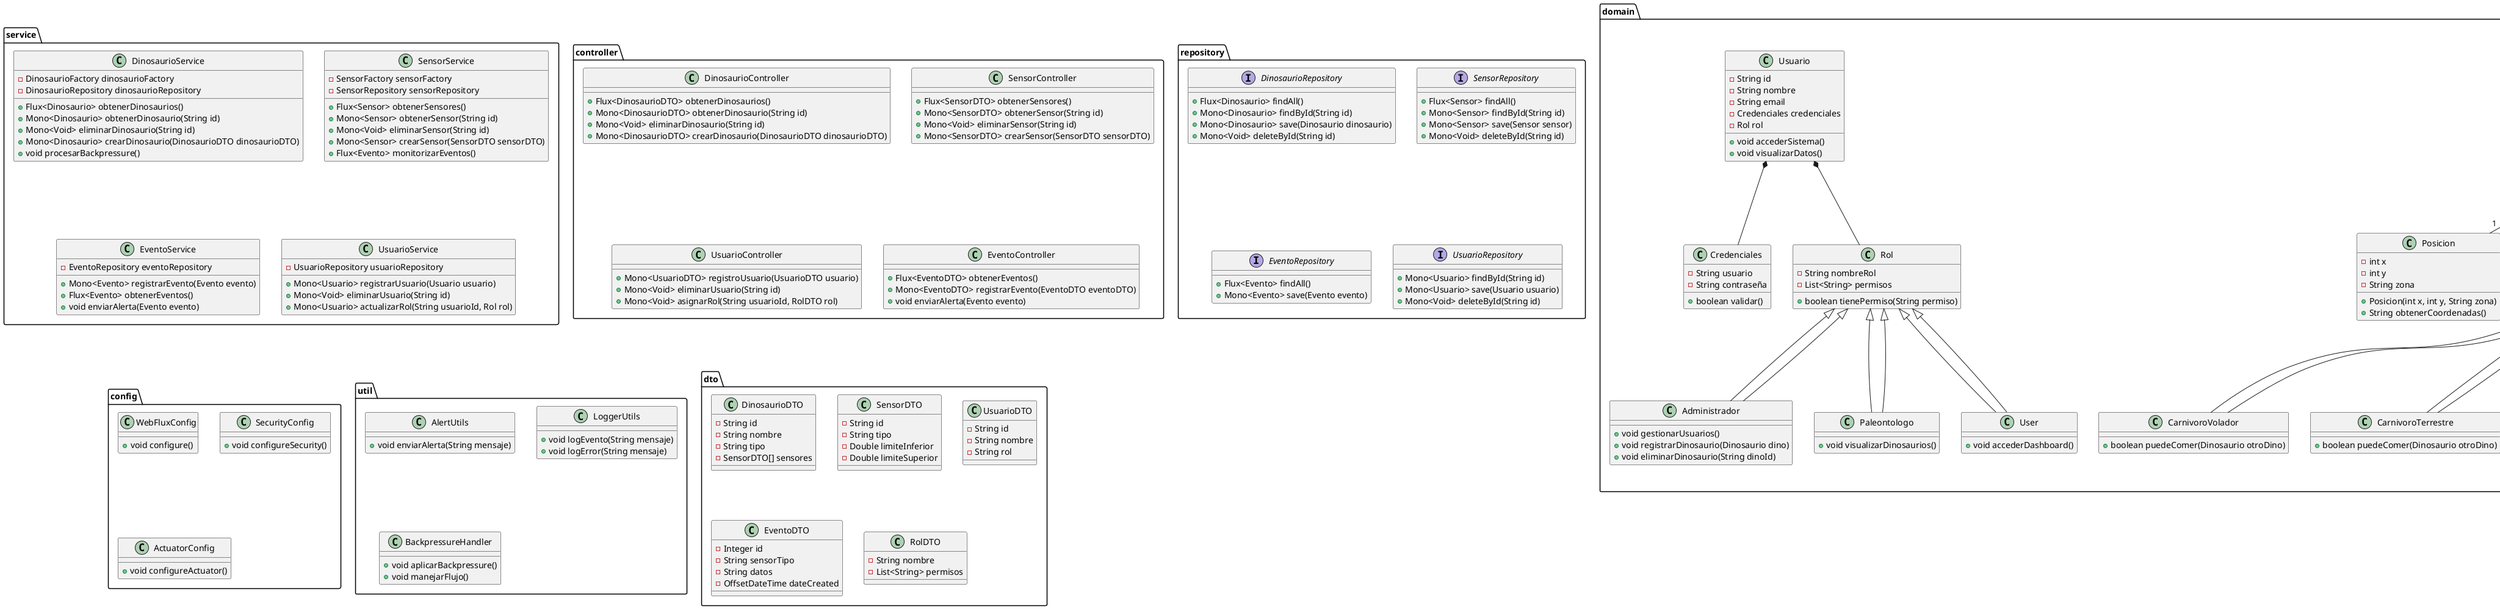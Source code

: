 @startuml
' === PAQUETE DOMAIN ===
package domain {
    abstract class Dinosaurio {
            - String id
            - String nombre
            - int edad
            - String habitat
            - Sensor[] sensores
            - Posicion posicion
            + void comer()
            + void mover(Posicion nuevaPosicion)
            + void monitorearSensores()
            + void enviarAlertaSiSensorFueraDeRango()
            + boolean estaEnfermo()
       }

    class Posicion {
               - int x
               - int y
               - String zona
               + Posicion(int x, int y, String zona)
               + String obtenerCoordenadas()
    }

    abstract class Carnivoro extends Dinosaurio {
        + void cazar()
        + boolean puedeComer(Dinosaurio otroDino)
    }

    abstract class Herbivoro extends Dinosaurio {
        + void pastar()
        + void comerPlantas()
    }

    abstract class Omnivoro extends Dinosaurio {
        + void buscarComida()
        + void comerPlantas()
        + void cazar()
    }

    class CarnivoroVolador extends Carnivoro {
        + boolean puedeComer(Dinosaurio otroDino)
    }

    class CarnivoroTerrestre extends Carnivoro {
        + boolean puedeComer(Dinosaurio otroDino)
    }

    class CarnivoroAcuatico extends Carnivoro {
        + boolean puedeComer(Dinosaurio otroDino)
    }

    class HerbivoroVolador extends Herbivoro {
        + void pastar()
        + void comerPlantas()
    }

    class HerbivoroTerrestre extends Herbivoro {
        + void pastar()
        + void comerPlantas()
    }

    class HerbivoroAcuatico extends Herbivoro {
        + void pastar()
        + void comerPlantas()
    }

    class OmnivoroVolador extends Omnivoro {
        + void buscarComida()
        + void comerPlantas()
        + void cazar()
    }

    class OmnivoroTerrestre extends Omnivoro {
        + void buscarComida()
        + void comerPlantas()
        + void cazar()
    }

    class OmnivoroAcuatico extends Omnivoro {
        + void buscarComida()
        + void comerPlantas()
        + void cazar()
    }

    Dinosaurio <|-- Carnivoro
    Dinosaurio <|-- Herbivoro
    Dinosaurio <|-- Omnivoro

    Carnivoro <|-- CarnivoroVolador
    Carnivoro <|-- CarnivoroTerrestre
    Carnivoro <|-- CarnivoroAcuatico

    Herbivoro <|-- HerbivoroVolador
    Herbivoro <|-- HerbivoroTerrestre
    Herbivoro <|-- HerbivoroAcuatico

    Omnivoro <|-- OmnivoroVolador
    Omnivoro <|-- OmnivoroTerrestre
    Omnivoro <|-- OmnivoroAcuatico

    Dinosaurio "1" *-- "1" Posicion

    class Sensor {
        - String id
        - String tipo
        - double limiteInferior
        - double limiteSuperior
        + Mono<Datos> obtenerDatos()
        + boolean estaFueraDeRango()
        + Evento generarEventoFueraDeRango()
    }

    class SensorMovimiento extends Sensor {
        + void registrarMovimiento()
    }

    class SensorTemperatura extends Sensor {
        + void registrarTemperatura()
    }

    class SensorFrecuenciaCardiaca extends Sensor {
        + void registrarFrecuenciaCardiaca()
    }

    Sensor <|-- SensorMovimiento
    Sensor <|-- SensorTemperatura
    Sensor <|-- SensorFrecuenciaCardiaca

    Dinosaurio "1" *-- "*" Sensor

    class Datos {
        - LocalDateTime timestamp
        - Double valor
        + void procesarDatos()
    }

    Sensor "1" *-- "1" Datos : datos actuales

    class Evento {
        - Integer id
        - String sensorTipo
        - String datos
        - OffsetDateTime dateCreated
        - OffsetDateTime lastUpdated
        + void registrarEvento()
    }

    Sensor "1" *-- "*" Evento : eventos generados

    class Usuario {
        - String id
        - String nombre
        - String email
        - Credenciales credenciales
        - Rol rol
        + void accederSistema()
        + void visualizarDatos()
    }

    class Credenciales {
        - String usuario
        - String contraseña
        + boolean validar()
    }

    class Rol {
        - String nombreRol
        - List<String> permisos
        + boolean tienePermiso(String permiso)
    }

    Usuario *-- Credenciales
    Usuario *-- Rol

    class Administrador extends Rol {
        + void gestionarUsuarios()
        + void registrarDinosaurio(Dinosaurio dino)
        + void eliminarDinosaurio(String dinoId)
    }

    class Paleontologo extends Rol {
        + void visualizarDinosaurios()
    }

    class User extends Rol {
        + void accederDashboard()
    }

    Rol <|-- Administrador
    Rol <|-- Paleontologo
    Rol <|-- User
}

' === PAQUETE SERVICE ===
package service {
    class DinosaurioService {
        - DinosaurioFactory dinosaurioFactory
        - DinosaurioRepository dinosaurioRepository
        + Flux<Dinosaurio> obtenerDinosaurios()
        + Mono<Dinosaurio> obtenerDinosaurio(String id)
        + Mono<Void> eliminarDinosaurio(String id)
        + Mono<Dinosaurio> crearDinosaurio(DinosaurioDTO dinosaurioDTO)
        + void procesarBackpressure()
    }

    class SensorService {
        - SensorFactory sensorFactory
        - SensorRepository sensorRepository
        + Flux<Sensor> obtenerSensores()
        + Mono<Sensor> obtenerSensor(String id)
        + Mono<Void> eliminarSensor(String id)
        + Mono<Sensor> crearSensor(SensorDTO sensorDTO)
        + Flux<Evento> monitorizarEventos()
    }

    class EventoService {
        - EventoRepository eventoRepository
        + Mono<Evento> registrarEvento(Evento evento)
        + Flux<Evento> obtenerEventos()
        + void enviarAlerta(Evento evento)
    }

    class UsuarioService {
        - UsuarioRepository usuarioRepository
        + Mono<Usuario> registrarUsuario(Usuario usuario)
        + Mono<Void> eliminarUsuario(String id)
        + Mono<Usuario> actualizarRol(String usuarioId, Rol rol)
    }
}

' === PAQUETE CONTROLLER ===
package controller {
    class DinosaurioController {
        + Flux<DinosaurioDTO> obtenerDinosaurios()
        + Mono<DinosaurioDTO> obtenerDinosaurio(String id)
        + Mono<Void> eliminarDinosaurio(String id)
        + Mono<DinosaurioDTO> crearDinosaurio(DinosaurioDTO dinosaurioDTO)
    }

    class SensorController {
        + Flux<SensorDTO> obtenerSensores()
        + Mono<SensorDTO> obtenerSensor(String id)
        + Mono<Void> eliminarSensor(String id)
        + Mono<SensorDTO> crearSensor(SensorDTO sensorDTO)
    }

    class UsuarioController {
        + Mono<UsuarioDTO> registroUsuario(UsuarioDTO usuario)
        + Mono<Void> eliminarUsuario(String id)
        + Mono<Void> asignarRol(String usuarioId, RolDTO rol)
    }

    class EventoController {
        + Flux<EventoDTO> obtenerEventos()
        + Mono<EventoDTO> registrarEvento(EventoDTO eventoDTO)
        + void enviarAlerta(Evento evento)
    }
}

' === PAQUETE FACTORY ===
package factory {
    class DinosaurioFactory {
        + Dinosaurio crearDinosaurio(String tipo, String habitat)
    }

    class SensorFactory {
        + Sensor crearSensor(String tipo)
    }
}

' === PAQUETE REPOSITORY ===
package repository {
    interface DinosaurioRepository {
        + Flux<Dinosaurio> findAll()
        + Mono<Dinosaurio> findById(String id)
        + Mono<Dinosaurio> save(Dinosaurio dinosaurio)
        + Mono<Void> deleteById(String id)
    }

    interface SensorRepository {
        + Flux<Sensor> findAll()
        + Mono<Sensor> findById(String id)
        + Mono<Sensor> save(Sensor sensor)
        + Mono<Void> deleteById(String id)
    }

    interface EventoRepository {
        + Flux<Evento> findAll()
        + Mono<Evento> save(Evento evento)
    }

    interface UsuarioRepository {
        + Mono<Usuario> findById(String id)
        + Mono<Usuario> save(Usuario usuario)
        + Mono<Void> deleteById(String id)
    }
}

' === PAQUETE CONFIG ===
package config {
    class WebFluxConfig {
        + void configure()
    }

    class SecurityConfig {
        + void configureSecurity()
    }

    class ActuatorConfig {
        + void configureActuator()
    }
}

' === PAQUETE UTIL ===
package util {
    class AlertUtils {
        + void enviarAlerta(String mensaje)
    }

    class LoggerUtils {
        + void logEvento(String mensaje)
        + void logError(String mensaje)
    }

    class BackpressureHandler {
        + void aplicarBackpressure()
        + void manejarFlujo()
    }
}

' === PAQUETE DTO ===
package dto {
    class DinosaurioDTO {
        - String id
        - String nombre
        - String tipo
        - SensorDTO[] sensores
    }

    class SensorDTO {
        - String id
        - String tipo
        - Double limiteInferior
        - Double limiteSuperior
    }

    class UsuarioDTO {
        - String id
        - String nombre
        - String rol
    }

    class EventoDTO {
        - Integer id
        - String sensorTipo
        - String datos
        - OffsetDateTime dateCreated
    }

    class RolDTO {
        - String nombre
        - List<String> permisos
    }
}

@enduml
